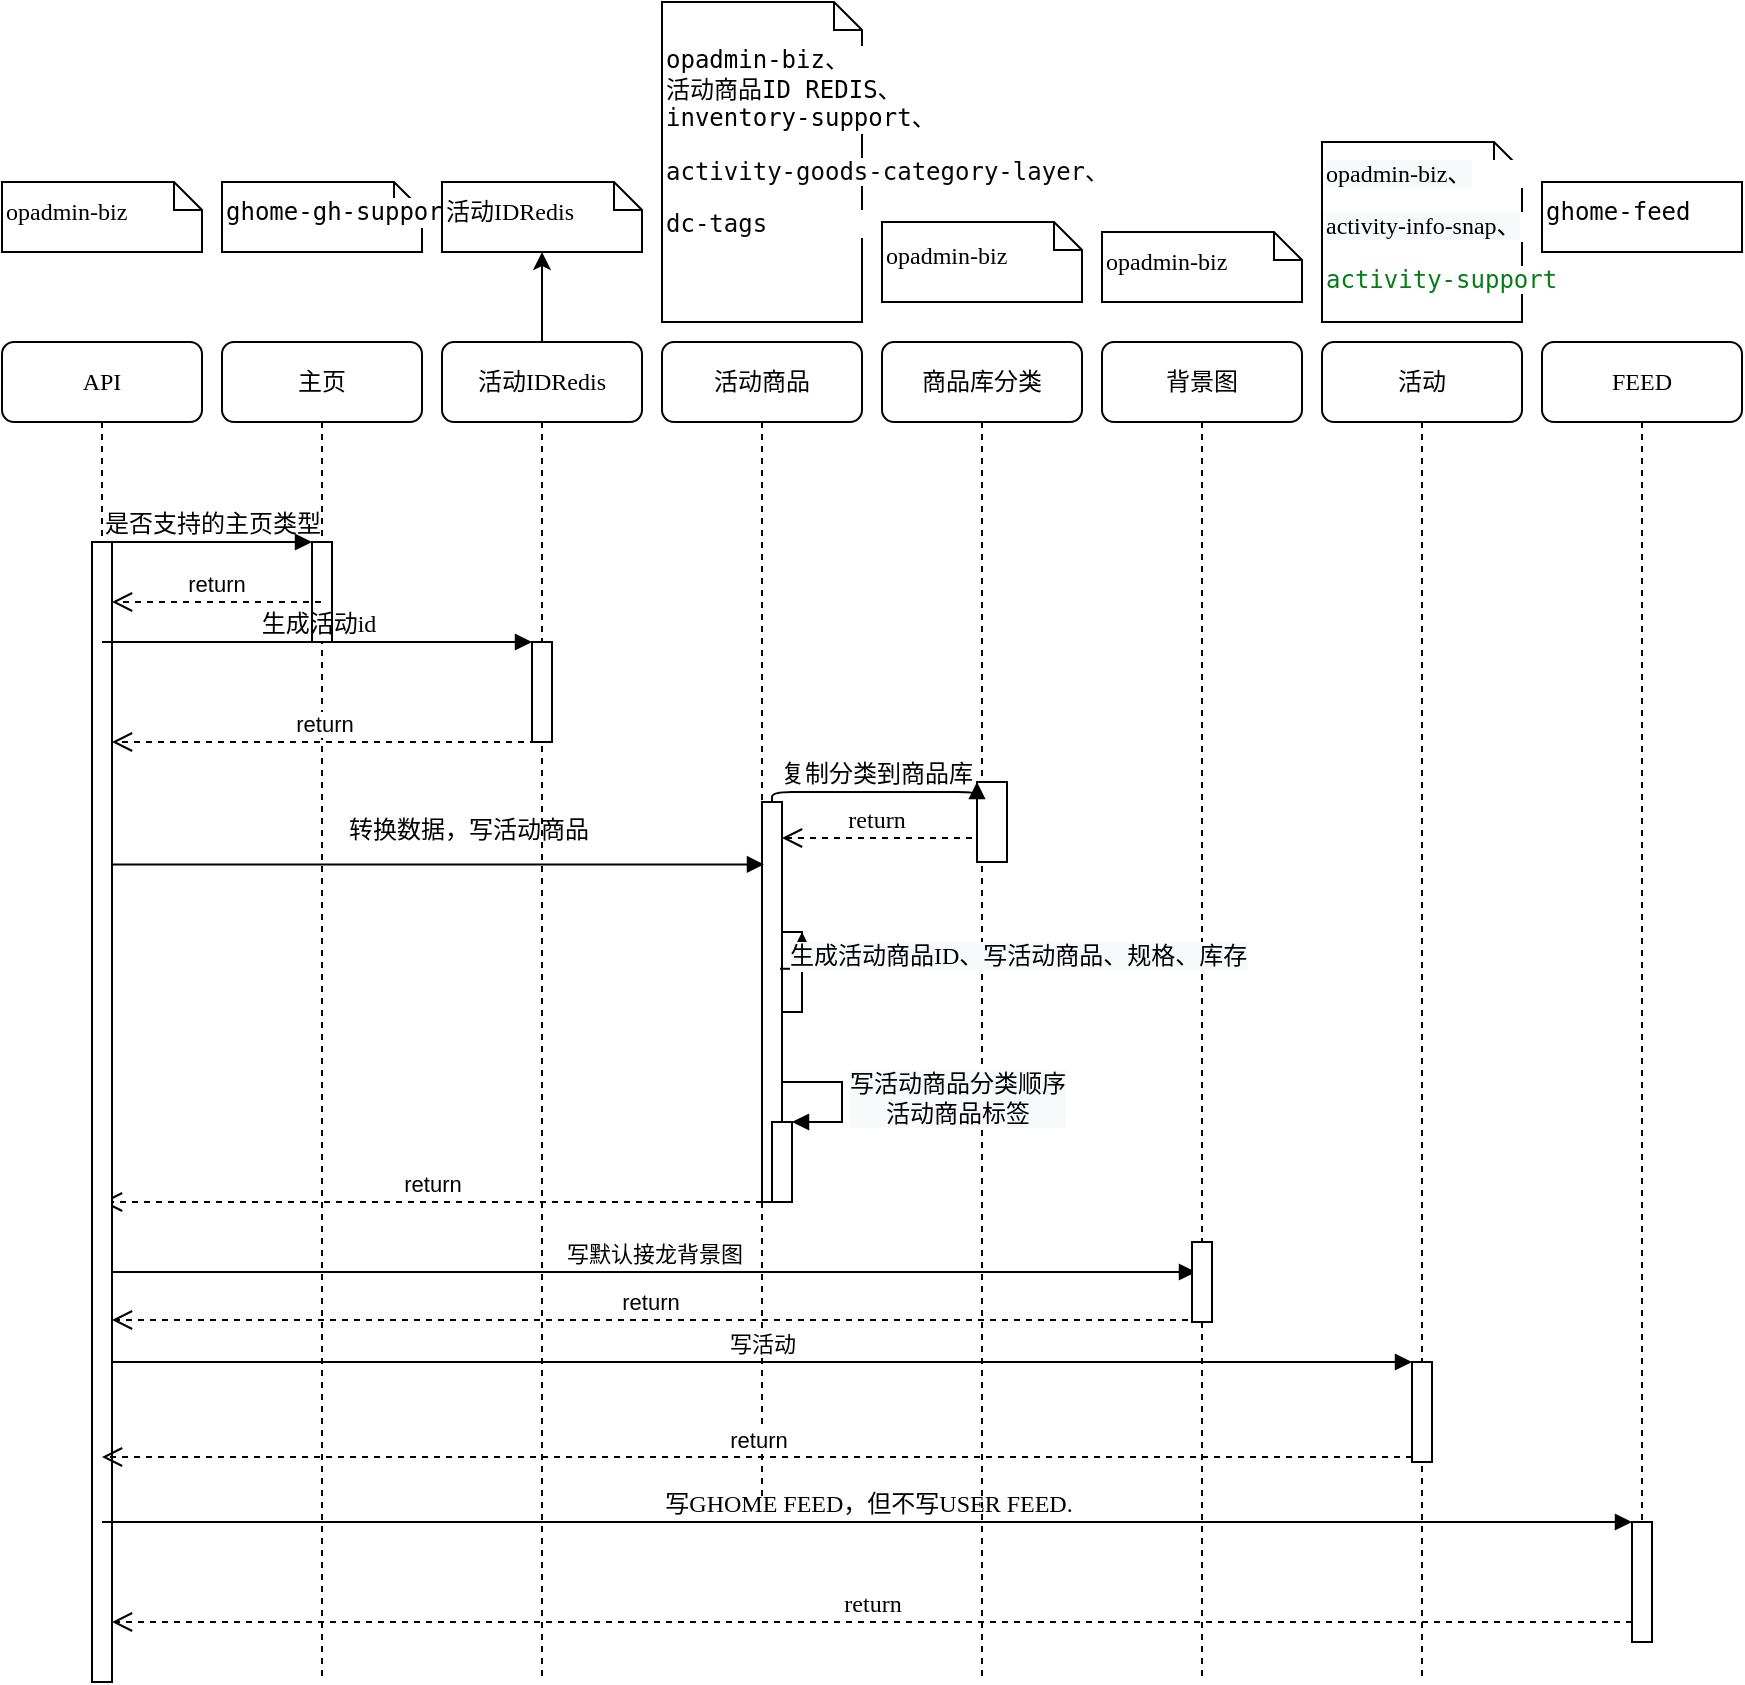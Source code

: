 <mxfile version="20.2.8" type="github">
  <diagram name="Page-1" id="13e1069c-82ec-6db2-03f1-153e76fe0fe0">
    <mxGraphModel dx="1422" dy="1612" grid="1" gridSize="10" guides="1" tooltips="1" connect="1" arrows="1" fold="1" page="1" pageScale="1" pageWidth="1100" pageHeight="850" background="none" math="0" shadow="0">
      <root>
        <mxCell id="0" />
        <mxCell id="1" parent="0" />
        <mxCell id="7baba1c4bc27f4b0-2" value="&lt;pre style=&quot;background-color: rgb(255, 255, 255); font-family: &amp;quot;JetBrains Mono&amp;quot;, monospace; font-size: 9pt;&quot;&gt;&lt;span style=&quot;&quot;&gt;主页&lt;/span&gt;&lt;/pre&gt;" style="shape=umlLifeline;perimeter=lifelinePerimeter;whiteSpace=wrap;html=1;container=1;collapsible=0;recursiveResize=0;outlineConnect=0;rounded=1;shadow=0;comic=0;labelBackgroundColor=none;strokeWidth=1;fontFamily=Verdana;fontSize=12;align=center;fontColor=#000000;" parent="1" vertex="1">
          <mxGeometry x="210" y="110" width="100" height="670" as="geometry" />
        </mxCell>
        <mxCell id="7baba1c4bc27f4b0-10" value="" style="html=1;points=[];perimeter=orthogonalPerimeter;rounded=0;shadow=0;comic=0;labelBackgroundColor=none;strokeWidth=1;fontFamily=Verdana;fontSize=12;align=center;" parent="7baba1c4bc27f4b0-2" vertex="1">
          <mxGeometry x="45" y="100" width="10" height="50" as="geometry" />
        </mxCell>
        <mxCell id="uvjcX-9irBK1Zf8yvH0O-16" value="" style="edgeStyle=orthogonalEdgeStyle;rounded=0;orthogonalLoop=1;jettySize=auto;html=1;fontColor=#000000;" edge="1" parent="1" source="7baba1c4bc27f4b0-3" target="7baba1c4bc27f4b0-42">
          <mxGeometry relative="1" as="geometry" />
        </mxCell>
        <mxCell id="7baba1c4bc27f4b0-3" value="活动IDRedis" style="shape=umlLifeline;perimeter=lifelinePerimeter;whiteSpace=wrap;html=1;container=1;collapsible=0;recursiveResize=0;outlineConnect=0;rounded=1;shadow=0;comic=0;labelBackgroundColor=none;strokeWidth=1;fontFamily=Verdana;fontSize=12;align=center;" parent="1" vertex="1">
          <mxGeometry x="320" y="110" width="100" height="670" as="geometry" />
        </mxCell>
        <mxCell id="uvjcX-9irBK1Zf8yvH0O-20" value="return" style="html=1;verticalAlign=bottom;endArrow=open;dashed=1;endSize=8;rounded=0;fontColor=#000000;" edge="1" parent="7baba1c4bc27f4b0-3" target="7baba1c4bc27f4b0-8">
          <mxGeometry relative="1" as="geometry">
            <mxPoint x="160" y="430" as="sourcePoint" />
            <mxPoint x="80" y="430" as="targetPoint" />
          </mxGeometry>
        </mxCell>
        <mxCell id="7baba1c4bc27f4b0-4" value="商品库分类" style="shape=umlLifeline;perimeter=lifelinePerimeter;whiteSpace=wrap;html=1;container=1;collapsible=0;recursiveResize=0;outlineConnect=0;rounded=1;shadow=0;comic=0;labelBackgroundColor=none;strokeWidth=1;fontFamily=Verdana;fontSize=12;align=center;" parent="1" vertex="1">
          <mxGeometry x="540" y="110" width="100" height="670" as="geometry" />
        </mxCell>
        <mxCell id="7baba1c4bc27f4b0-5" value="活动商品" style="shape=umlLifeline;perimeter=lifelinePerimeter;whiteSpace=wrap;html=1;container=1;collapsible=0;recursiveResize=0;outlineConnect=0;rounded=1;shadow=0;comic=0;labelBackgroundColor=none;strokeWidth=1;fontFamily=Verdana;fontSize=12;align=center;" parent="1" vertex="1">
          <mxGeometry x="430" y="110" width="100" height="580" as="geometry" />
        </mxCell>
        <mxCell id="7baba1c4bc27f4b0-34" value="" style="html=1;points=[];perimeter=orthogonalPerimeter;rounded=0;shadow=0;comic=0;labelBackgroundColor=none;strokeWidth=1;fontFamily=Verdana;fontSize=12;align=center;" parent="7baba1c4bc27f4b0-5" vertex="1">
          <mxGeometry x="50" y="300" width="10" height="70" as="geometry" />
        </mxCell>
        <mxCell id="7baba1c4bc27f4b0-6" value="背景图" style="shape=umlLifeline;perimeter=lifelinePerimeter;whiteSpace=wrap;html=1;container=1;collapsible=0;recursiveResize=0;outlineConnect=0;rounded=1;shadow=0;comic=0;labelBackgroundColor=none;strokeWidth=1;fontFamily=Verdana;fontSize=12;align=center;" parent="1" vertex="1">
          <mxGeometry x="650" y="110" width="100" height="670" as="geometry" />
        </mxCell>
        <mxCell id="7baba1c4bc27f4b0-7" value="活动" style="shape=umlLifeline;perimeter=lifelinePerimeter;whiteSpace=wrap;html=1;container=1;collapsible=0;recursiveResize=0;outlineConnect=0;rounded=1;shadow=0;comic=0;labelBackgroundColor=none;strokeWidth=1;fontFamily=Verdana;fontSize=12;align=center;" parent="1" vertex="1">
          <mxGeometry x="760" y="110" width="100" height="670" as="geometry" />
        </mxCell>
        <mxCell id="uvjcX-9irBK1Zf8yvH0O-23" value="" style="html=1;points=[];perimeter=orthogonalPerimeter;fontColor=#000000;" vertex="1" parent="7baba1c4bc27f4b0-7">
          <mxGeometry x="45" y="510" width="10" height="50" as="geometry" />
        </mxCell>
        <mxCell id="7baba1c4bc27f4b0-8" value="API" style="shape=umlLifeline;perimeter=lifelinePerimeter;whiteSpace=wrap;html=1;container=1;collapsible=0;recursiveResize=0;outlineConnect=0;rounded=1;shadow=0;comic=0;labelBackgroundColor=none;strokeWidth=1;fontFamily=Verdana;fontSize=12;align=center;" parent="1" vertex="1">
          <mxGeometry x="100" y="110" width="100" height="670" as="geometry" />
        </mxCell>
        <mxCell id="7baba1c4bc27f4b0-9" value="" style="html=1;points=[];perimeter=orthogonalPerimeter;rounded=0;shadow=0;comic=0;labelBackgroundColor=none;strokeWidth=1;fontFamily=Verdana;fontSize=12;align=center;" parent="7baba1c4bc27f4b0-8" vertex="1">
          <mxGeometry x="45" y="100" width="10" height="570" as="geometry" />
        </mxCell>
        <mxCell id="uvjcX-9irBK1Zf8yvH0O-21" value="写默认接龙背景图" style="html=1;verticalAlign=bottom;endArrow=block;rounded=0;fontColor=#000000;entryX=0.2;entryY=0.375;entryDx=0;entryDy=0;entryPerimeter=0;" edge="1" parent="7baba1c4bc27f4b0-8" source="7baba1c4bc27f4b0-9" target="7baba1c4bc27f4b0-22">
          <mxGeometry width="80" relative="1" as="geometry">
            <mxPoint x="50" y="480" as="sourcePoint" />
            <mxPoint x="130" y="480" as="targetPoint" />
          </mxGeometry>
        </mxCell>
        <mxCell id="uvjcX-9irBK1Zf8yvH0O-22" value="return" style="html=1;verticalAlign=bottom;endArrow=open;dashed=1;endSize=8;rounded=0;fontColor=#000000;exitX=-0.2;exitY=0.975;exitDx=0;exitDy=0;exitPerimeter=0;" edge="1" parent="7baba1c4bc27f4b0-8" source="7baba1c4bc27f4b0-22" target="7baba1c4bc27f4b0-9">
          <mxGeometry relative="1" as="geometry">
            <mxPoint x="600" y="510" as="sourcePoint" />
            <mxPoint x="520" y="510" as="targetPoint" />
          </mxGeometry>
        </mxCell>
        <mxCell id="7baba1c4bc27f4b0-13" value="" style="html=1;points=[];perimeter=orthogonalPerimeter;rounded=0;shadow=0;comic=0;labelBackgroundColor=none;strokeWidth=1;fontFamily=Verdana;fontSize=12;align=center;" parent="7baba1c4bc27f4b0-8" vertex="1">
          <mxGeometry x="265" y="150" width="10" height="50" as="geometry" />
        </mxCell>
        <mxCell id="7baba1c4bc27f4b0-14" value="生成活动id" style="html=1;verticalAlign=bottom;endArrow=block;entryX=0;entryY=0;labelBackgroundColor=none;fontFamily=Verdana;fontSize=12;edgeStyle=elbowEdgeStyle;elbow=vertical;" parent="7baba1c4bc27f4b0-8" source="7baba1c4bc27f4b0-8" target="7baba1c4bc27f4b0-13" edge="1">
          <mxGeometry relative="1" as="geometry">
            <mxPoint x="270" y="90" as="sourcePoint" />
          </mxGeometry>
        </mxCell>
        <mxCell id="uvjcX-9irBK1Zf8yvH0O-3" value="return" style="html=1;verticalAlign=bottom;endArrow=open;dashed=1;endSize=8;rounded=0;exitX=0.2;exitY=1;exitDx=0;exitDy=0;exitPerimeter=0;" edge="1" parent="7baba1c4bc27f4b0-8" source="7baba1c4bc27f4b0-13" target="7baba1c4bc27f4b0-9">
          <mxGeometry relative="1" as="geometry">
            <mxPoint x="270" y="120" as="sourcePoint" />
            <mxPoint x="190" y="120" as="targetPoint" />
          </mxGeometry>
        </mxCell>
        <mxCell id="7baba1c4bc27f4b0-16" value="" style="html=1;points=[];perimeter=orthogonalPerimeter;rounded=0;shadow=0;comic=0;labelBackgroundColor=none;strokeWidth=1;fontFamily=Verdana;fontSize=12;align=center;" parent="7baba1c4bc27f4b0-8" vertex="1">
          <mxGeometry x="380" y="230" width="10" height="200" as="geometry" />
        </mxCell>
        <mxCell id="7baba1c4bc27f4b0-23" value="转换数据，写活动商品" style="html=1;verticalAlign=bottom;endArrow=block;labelBackgroundColor=none;fontFamily=Verdana;fontSize=12;entryX=0.1;entryY=0.156;entryDx=0;entryDy=0;entryPerimeter=0;" parent="7baba1c4bc27f4b0-8" source="7baba1c4bc27f4b0-9" target="7baba1c4bc27f4b0-16" edge="1">
          <mxGeometry x="0.09" y="8" relative="1" as="geometry">
            <mxPoint x="410" y="310" as="sourcePoint" />
            <mxPoint as="offset" />
          </mxGeometry>
        </mxCell>
        <mxCell id="7baba1c4bc27f4b0-19" value="" style="html=1;points=[];perimeter=orthogonalPerimeter;rounded=0;shadow=0;comic=0;labelBackgroundColor=none;strokeWidth=1;fontFamily=Verdana;fontSize=12;align=center;" parent="7baba1c4bc27f4b0-8" vertex="1">
          <mxGeometry x="487.5" y="220" width="15" height="40" as="geometry" />
        </mxCell>
        <mxCell id="7baba1c4bc27f4b0-20" value="复制分类到商品库" style="html=1;verticalAlign=bottom;endArrow=block;entryX=0;entryY=0;labelBackgroundColor=none;fontFamily=Verdana;fontSize=12;edgeStyle=elbowEdgeStyle;elbow=vertical;" parent="7baba1c4bc27f4b0-8" source="7baba1c4bc27f4b0-16" target="7baba1c4bc27f4b0-19" edge="1">
          <mxGeometry relative="1" as="geometry">
            <mxPoint x="550" y="120" as="sourcePoint" />
          </mxGeometry>
        </mxCell>
        <mxCell id="7baba1c4bc27f4b0-21" value="return" style="html=1;verticalAlign=bottom;endArrow=open;dashed=1;endSize=8;labelBackgroundColor=none;fontFamily=Verdana;fontSize=12;edgeStyle=elbowEdgeStyle;elbow=vertical;exitX=-0.167;exitY=0.7;exitDx=0;exitDy=0;exitPerimeter=0;" parent="7baba1c4bc27f4b0-8" source="7baba1c4bc27f4b0-19" target="7baba1c4bc27f4b0-16" edge="1">
          <mxGeometry relative="1" as="geometry">
            <mxPoint x="550" y="196" as="targetPoint" />
          </mxGeometry>
        </mxCell>
        <mxCell id="uvjcX-9irBK1Zf8yvH0O-26" value="" style="html=1;points=[];perimeter=orthogonalPerimeter;fontColor=#000000;" vertex="1" parent="7baba1c4bc27f4b0-8">
          <mxGeometry x="390" y="295" width="10" height="40" as="geometry" />
        </mxCell>
        <mxCell id="uvjcX-9irBK1Zf8yvH0O-27" value="&lt;span style=&quot;font-family: Verdana; font-size: 12px; text-align: center; background-color: rgb(248, 249, 250);&quot;&gt;生成活动商品ID、写活动商品、规格、库存&lt;/span&gt;" style="edgeStyle=orthogonalEdgeStyle;html=1;align=left;spacingLeft=2;endArrow=block;rounded=0;entryX=1;entryY=0;fontColor=#000000;exitX=0.9;exitY=0.417;exitDx=0;exitDy=0;exitPerimeter=0;" edge="1" target="uvjcX-9irBK1Zf8yvH0O-26" parent="7baba1c4bc27f4b0-8" source="7baba1c4bc27f4b0-16">
          <mxGeometry x="0.14" y="10" relative="1" as="geometry">
            <mxPoint x="340" y="310" as="sourcePoint" />
            <mxPoint as="offset" />
          </mxGeometry>
        </mxCell>
        <mxCell id="uvjcX-9irBK1Zf8yvH0O-30" value="" style="html=1;points=[];perimeter=orthogonalPerimeter;fontColor=#000000;" vertex="1" parent="7baba1c4bc27f4b0-8">
          <mxGeometry x="385" y="390" width="10" height="40" as="geometry" />
        </mxCell>
        <mxCell id="uvjcX-9irBK1Zf8yvH0O-31" value="&lt;div style=&quot;font-size: 12px; background-color: rgb(248, 249, 250); text-align: center;&quot;&gt;&lt;font face=&quot;Verdana&quot;&gt;写活动商品分类顺序&lt;/font&gt;&lt;/div&gt;&lt;div style=&quot;font-size: 12px; background-color: rgb(248, 249, 250); text-align: center;&quot;&gt;&lt;font face=&quot;Verdana&quot;&gt;活动商品标签&lt;/font&gt;&lt;/div&gt;" style="edgeStyle=orthogonalEdgeStyle;html=1;align=left;spacingLeft=2;endArrow=block;rounded=0;entryX=1;entryY=0;fontColor=#000000;" edge="1" target="uvjcX-9irBK1Zf8yvH0O-30" parent="7baba1c4bc27f4b0-8">
          <mxGeometry relative="1" as="geometry">
            <mxPoint x="390" y="370" as="sourcePoint" />
            <Array as="points">
              <mxPoint x="420" y="370" />
            </Array>
          </mxGeometry>
        </mxCell>
        <mxCell id="7baba1c4bc27f4b0-22" value="" style="html=1;points=[];perimeter=orthogonalPerimeter;rounded=0;shadow=0;comic=0;labelBackgroundColor=none;strokeWidth=1;fontFamily=Verdana;fontSize=12;align=center;" parent="7baba1c4bc27f4b0-8" vertex="1">
          <mxGeometry x="595" y="450" width="10" height="40" as="geometry" />
        </mxCell>
        <mxCell id="7baba1c4bc27f4b0-29" value="写GHOME FEED，但不写USER FEED." style="html=1;verticalAlign=bottom;endArrow=block;entryX=0;entryY=0;labelBackgroundColor=none;fontFamily=Verdana;fontSize=12;edgeStyle=elbowEdgeStyle;elbow=vertical;" parent="1" source="7baba1c4bc27f4b0-8" target="7baba1c4bc27f4b0-28" edge="1">
          <mxGeometry relative="1" as="geometry">
            <mxPoint x="600" y="550" as="sourcePoint" />
          </mxGeometry>
        </mxCell>
        <mxCell id="7baba1c4bc27f4b0-30" value="return" style="html=1;verticalAlign=bottom;endArrow=open;dashed=1;endSize=8;labelBackgroundColor=none;fontFamily=Verdana;fontSize=12;edgeStyle=elbowEdgeStyle;elbow=vertical;" parent="1" source="7baba1c4bc27f4b0-28" target="7baba1c4bc27f4b0-9" edge="1">
          <mxGeometry relative="1" as="geometry">
            <mxPoint x="800" y="626" as="targetPoint" />
            <Array as="points">
              <mxPoint x="660" y="750" />
              <mxPoint x="500" y="700" />
              <mxPoint x="570" y="600" />
            </Array>
          </mxGeometry>
        </mxCell>
        <mxCell id="7baba1c4bc27f4b0-11" value="是否支持的主页类型" style="html=1;verticalAlign=bottom;endArrow=block;entryX=0;entryY=0;labelBackgroundColor=none;fontFamily=Verdana;fontSize=12;edgeStyle=elbowEdgeStyle;elbow=vertical;" parent="1" source="7baba1c4bc27f4b0-9" target="7baba1c4bc27f4b0-10" edge="1">
          <mxGeometry relative="1" as="geometry">
            <mxPoint x="220" y="190" as="sourcePoint" />
          </mxGeometry>
        </mxCell>
        <mxCell id="7baba1c4bc27f4b0-40" value="&lt;span style=&quot;text-align: center;&quot;&gt;opadmin-biz&lt;/span&gt;" style="shape=note;whiteSpace=wrap;html=1;size=14;verticalAlign=middle;align=left;spacingTop=-6;rounded=0;shadow=0;comic=0;labelBackgroundColor=none;strokeWidth=1;fontFamily=Verdana;fontSize=12" parent="1" vertex="1">
          <mxGeometry x="100" y="30" width="100" height="35" as="geometry" />
        </mxCell>
        <mxCell id="7baba1c4bc27f4b0-41" value="&lt;pre style=&quot;background-color: rgb(255, 255, 255); font-family: &amp;quot;JetBrains Mono&amp;quot;, monospace; font-size: 9pt;&quot;&gt;&lt;span style=&quot;&quot;&gt;ghome-gh-support&lt;/span&gt;&lt;/pre&gt;" style="shape=note;whiteSpace=wrap;html=1;size=14;verticalAlign=middle;align=left;spacingTop=-6;rounded=0;shadow=0;comic=0;labelBackgroundColor=none;strokeWidth=1;fontFamily=Verdana;fontSize=12;fontColor=#000000;" parent="1" vertex="1">
          <mxGeometry x="210" y="30" width="100" height="35" as="geometry" />
        </mxCell>
        <mxCell id="7baba1c4bc27f4b0-42" value="&lt;div style=&quot;text-align: center;&quot;&gt;活动IDRedis&lt;br&gt;&lt;/div&gt;" style="shape=note;whiteSpace=wrap;html=1;size=14;verticalAlign=middle;align=left;spacingTop=-6;rounded=0;shadow=0;comic=0;labelBackgroundColor=none;strokeWidth=1;fontFamily=Verdana;fontSize=12" parent="1" vertex="1">
          <mxGeometry x="320" y="30" width="100" height="35" as="geometry" />
        </mxCell>
        <mxCell id="7baba1c4bc27f4b0-43" value="&lt;p style=&quot;background-color: rgb(255, 255, 255); font-family: &amp;quot;JetBrains Mono&amp;quot;, monospace; font-size: 9pt;&quot;&gt;&lt;span style=&quot;text-align: center;&quot;&gt;opadmin-biz、&lt;br&gt;&lt;/span&gt;&lt;span style=&quot;text-align: center;&quot;&gt;活动商品ID REDIS、&lt;br&gt;&lt;/span&gt;&lt;span style=&quot;&quot;&gt;inventory-support、&lt;/span&gt;&lt;/p&gt;&lt;pre style=&quot;font-size: 9pt; background-color: rgb(255, 255, 255); color: rgb(8, 8, 8); font-family: &amp;quot;JetBrains Mono&amp;quot;, monospace;&quot;&gt;activity-goods-category-layer、&lt;/pre&gt;&lt;pre style=&quot;font-size: 9pt; background-color: rgb(255, 255, 255); color: rgb(8, 8, 8); font-family: &amp;quot;JetBrains Mono&amp;quot;, monospace;&quot;&gt;dc-tags&lt;/pre&gt;&lt;span style=&quot;text-align: center;&quot;&gt;&lt;br&gt;&lt;/span&gt;" style="shape=note;whiteSpace=wrap;html=1;size=14;verticalAlign=middle;align=left;spacingTop=-6;rounded=0;shadow=0;comic=0;labelBackgroundColor=none;strokeWidth=1;fontFamily=Verdana;fontSize=12;fontColor=#000000;" parent="1" vertex="1">
          <mxGeometry x="430" y="-60" width="100" height="160" as="geometry" />
        </mxCell>
        <mxCell id="7baba1c4bc27f4b0-44" value="&lt;span style=&quot;text-align: center;&quot;&gt;opadmin-biz&lt;/span&gt;" style="shape=note;whiteSpace=wrap;html=1;size=14;verticalAlign=middle;align=left;spacingTop=-6;rounded=0;shadow=0;comic=0;labelBackgroundColor=none;strokeWidth=1;fontFamily=Verdana;fontSize=12" parent="1" vertex="1">
          <mxGeometry x="540" y="50" width="100" height="40" as="geometry" />
        </mxCell>
        <mxCell id="7baba1c4bc27f4b0-45" value="&lt;span style=&quot;text-align: center;&quot;&gt;opadmin-biz&lt;/span&gt;" style="shape=note;whiteSpace=wrap;html=1;size=14;verticalAlign=middle;align=left;spacingTop=-6;rounded=0;shadow=0;comic=0;labelBackgroundColor=none;strokeWidth=1;fontFamily=Verdana;fontSize=12" parent="1" vertex="1">
          <mxGeometry x="650" y="55" width="100" height="35" as="geometry" />
        </mxCell>
        <mxCell id="7baba1c4bc27f4b0-46" value="&lt;pre style=&quot;background-color:#ffffff;color:#080808;font-family:&#39;JetBrains Mono&#39;,monospace;font-size:9.0pt;&quot;&gt;&lt;span style=&quot;color: rgb(0, 0, 0); font-family: Verdana; text-align: center; background-color: rgb(248, 249, 250);&quot;&gt;opadmin-biz、&lt;/span&gt;&lt;br&gt;&lt;/pre&gt;&lt;pre style=&quot;background-color:#ffffff;color:#080808;font-family:&#39;JetBrains Mono&#39;,monospace;font-size:9.0pt;&quot;&gt;&lt;span style=&quot;color: rgb(0, 0, 0); font-family: Verdana; text-align: center; background-color: rgb(248, 249, 250);&quot;&gt;activity-info-snap、&lt;/span&gt;&lt;/pre&gt;&lt;pre style=&quot;background-color:#ffffff;color:#080808;font-family:&#39;JetBrains Mono&#39;,monospace;font-size:9.0pt;&quot;&gt;&lt;pre style=&quot;font-family: &amp;quot;JetBrains Mono&amp;quot;, monospace; font-size: 9pt;&quot;&gt;&lt;span style=&quot;color:#067d17;&quot;&gt;activity-support&lt;/span&gt;&lt;/pre&gt;&lt;/pre&gt;" style="shape=note;whiteSpace=wrap;html=1;size=14;verticalAlign=middle;align=left;spacingTop=-6;rounded=0;shadow=0;comic=0;labelBackgroundColor=none;strokeWidth=1;fontFamily=Verdana;fontSize=12" parent="1" vertex="1">
          <mxGeometry x="760" y="10" width="100" height="90" as="geometry" />
        </mxCell>
        <mxCell id="uvjcX-9irBK1Zf8yvH0O-8" value="FEED" style="shape=umlLifeline;perimeter=lifelinePerimeter;whiteSpace=wrap;html=1;container=1;collapsible=0;recursiveResize=0;outlineConnect=0;rounded=1;shadow=0;comic=0;labelBackgroundColor=none;strokeWidth=1;fontFamily=Verdana;fontSize=12;align=center;" vertex="1" parent="1">
          <mxGeometry x="870" y="110" width="100" height="600" as="geometry" />
        </mxCell>
        <mxCell id="uvjcX-9irBK1Zf8yvH0O-9" value="&lt;pre style=&quot;background-color: rgb(255, 255, 255); font-family: &amp;quot;JetBrains Mono&amp;quot;, monospace; font-size: 9pt;&quot;&gt;&lt;span style=&quot;&quot;&gt;ghome-feed&lt;/span&gt;&lt;/pre&gt;" style="shape=note;whiteSpace=wrap;html=1;size=0;verticalAlign=middle;align=left;spacingTop=-6;rounded=0;shadow=0;comic=0;labelBackgroundColor=none;strokeWidth=1;fontFamily=Verdana;fontSize=12;fontColor=#000000;" vertex="1" parent="1">
          <mxGeometry x="870" y="30" width="100" height="35" as="geometry" />
        </mxCell>
        <mxCell id="uvjcX-9irBK1Zf8yvH0O-11" value="return" style="html=1;verticalAlign=bottom;endArrow=open;dashed=1;endSize=8;rounded=0;" edge="1" parent="1" source="7baba1c4bc27f4b0-2" target="7baba1c4bc27f4b0-9">
          <mxGeometry relative="1" as="geometry">
            <mxPoint x="250" y="220" as="sourcePoint" />
            <mxPoint x="170" y="210" as="targetPoint" />
            <Array as="points">
              <mxPoint x="220" y="240" />
            </Array>
          </mxGeometry>
        </mxCell>
        <mxCell id="7baba1c4bc27f4b0-28" value="" style="html=1;points=[];perimeter=orthogonalPerimeter;rounded=0;shadow=0;comic=0;labelBackgroundColor=none;strokeWidth=1;fontFamily=Verdana;fontSize=12;align=center;" parent="1" vertex="1">
          <mxGeometry x="915" y="700" width="10" height="60" as="geometry" />
        </mxCell>
        <mxCell id="uvjcX-9irBK1Zf8yvH0O-24" value="写活动" style="html=1;verticalAlign=bottom;endArrow=block;entryX=0;entryY=0;rounded=0;fontColor=#000000;" edge="1" target="uvjcX-9irBK1Zf8yvH0O-23" parent="1" source="7baba1c4bc27f4b0-9">
          <mxGeometry relative="1" as="geometry">
            <mxPoint x="735" y="640" as="sourcePoint" />
          </mxGeometry>
        </mxCell>
        <mxCell id="uvjcX-9irBK1Zf8yvH0O-25" value="return" style="html=1;verticalAlign=bottom;endArrow=open;dashed=1;endSize=8;exitX=0;exitY=0.95;rounded=0;fontColor=#000000;" edge="1" source="uvjcX-9irBK1Zf8yvH0O-23" parent="1" target="7baba1c4bc27f4b0-8">
          <mxGeometry relative="1" as="geometry">
            <mxPoint x="735" y="716" as="targetPoint" />
          </mxGeometry>
        </mxCell>
      </root>
    </mxGraphModel>
  </diagram>
</mxfile>

